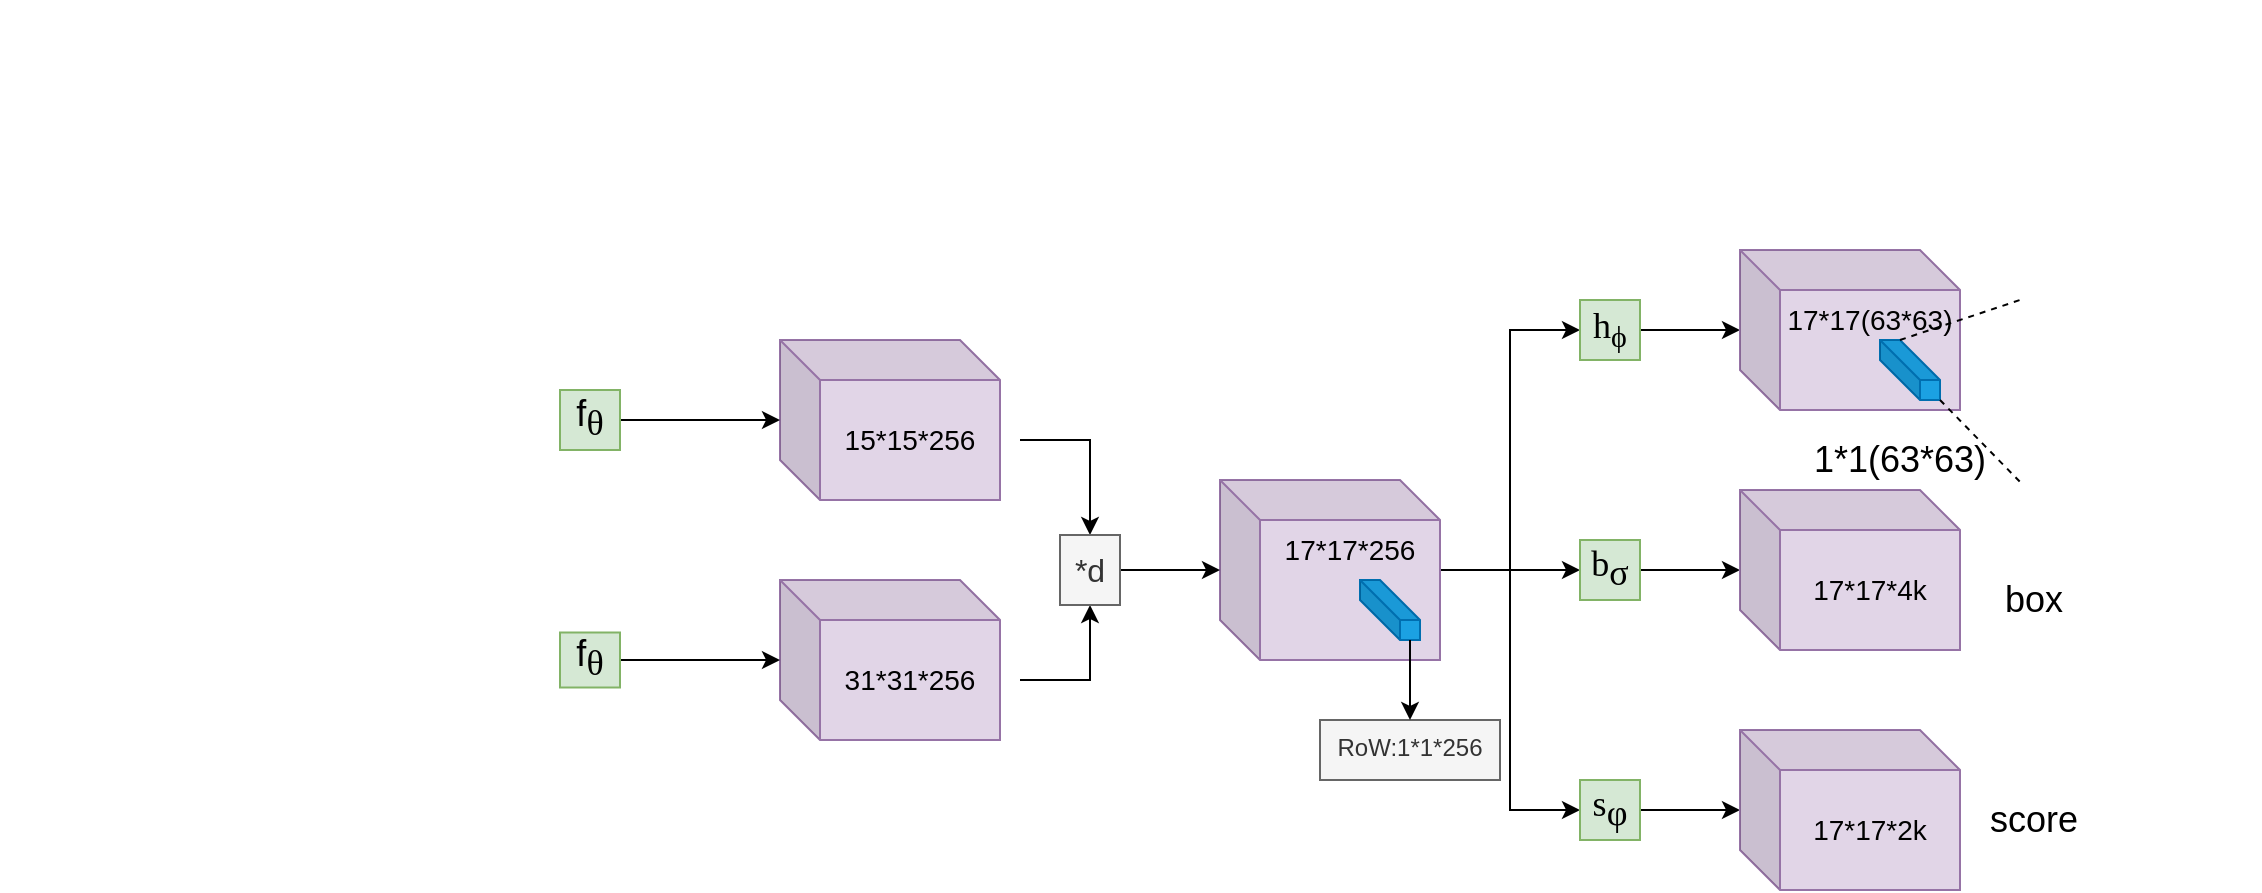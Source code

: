 <mxfile version="14.9.5" type="github">
  <diagram id="ykn3pRT4Al43Ke0HlfmU" name="Page-1">
    <mxGraphModel dx="1422" dy="762" grid="1" gridSize="10" guides="1" tooltips="1" connect="1" arrows="1" fold="1" page="1" pageScale="1" pageWidth="827" pageHeight="1169" math="0" shadow="0">
      <root>
        <mxCell id="0" />
        <mxCell id="1" parent="0" />
        <mxCell id="0ZsHzPWVQzTtnvAwvFvp-14" style="edgeStyle=orthogonalEdgeStyle;rounded=0;orthogonalLoop=1;jettySize=auto;html=1;exitX=0;exitY=0;exitDx=120;exitDy=50;exitPerimeter=0;entryX=0.5;entryY=0;entryDx=0;entryDy=0;" edge="1" parent="1" source="0ZsHzPWVQzTtnvAwvFvp-7" target="0ZsHzPWVQzTtnvAwvFvp-12">
          <mxGeometry relative="1" as="geometry" />
        </mxCell>
        <mxCell id="0ZsHzPWVQzTtnvAwvFvp-7" value="15*15*256" style="shape=cube;whiteSpace=wrap;html=1;boundedLbl=1;backgroundOutline=1;darkOpacity=0.05;darkOpacity2=0.1;direction=east;fillColor=#e1d5e7;strokeColor=#9673a6;fontSize=14;" vertex="1" parent="1">
          <mxGeometry x="390" y="170" width="110" height="80" as="geometry" />
        </mxCell>
        <mxCell id="0ZsHzPWVQzTtnvAwvFvp-15" style="edgeStyle=orthogonalEdgeStyle;rounded=0;orthogonalLoop=1;jettySize=auto;html=1;exitX=0;exitY=0;exitDx=120;exitDy=50;exitPerimeter=0;entryX=0.5;entryY=1;entryDx=0;entryDy=0;" edge="1" parent="1" source="0ZsHzPWVQzTtnvAwvFvp-8" target="0ZsHzPWVQzTtnvAwvFvp-12">
          <mxGeometry relative="1" as="geometry" />
        </mxCell>
        <mxCell id="0ZsHzPWVQzTtnvAwvFvp-8" value="31*31*256" style="shape=cube;whiteSpace=wrap;html=1;boundedLbl=1;backgroundOutline=1;darkOpacity=0.05;darkOpacity2=0.1;direction=east;fillColor=#e1d5e7;strokeColor=#9673a6;fontSize=14;" vertex="1" parent="1">
          <mxGeometry x="390" y="290" width="110" height="80" as="geometry" />
        </mxCell>
        <mxCell id="0ZsHzPWVQzTtnvAwvFvp-34" style="edgeStyle=orthogonalEdgeStyle;rounded=0;orthogonalLoop=1;jettySize=auto;html=1;entryX=0;entryY=0.5;entryDx=0;entryDy=0;fontSize=16;" edge="1" parent="1" source="0ZsHzPWVQzTtnvAwvFvp-9" target="0ZsHzPWVQzTtnvAwvFvp-27">
          <mxGeometry relative="1" as="geometry" />
        </mxCell>
        <mxCell id="0ZsHzPWVQzTtnvAwvFvp-37" style="edgeStyle=orthogonalEdgeStyle;rounded=0;orthogonalLoop=1;jettySize=auto;html=1;entryX=0;entryY=0.5;entryDx=0;entryDy=0;fontSize=16;" edge="1" parent="1" source="0ZsHzPWVQzTtnvAwvFvp-9" target="0ZsHzPWVQzTtnvAwvFvp-26">
          <mxGeometry relative="1" as="geometry" />
        </mxCell>
        <mxCell id="0ZsHzPWVQzTtnvAwvFvp-39" style="edgeStyle=orthogonalEdgeStyle;rounded=0;orthogonalLoop=1;jettySize=auto;html=1;entryX=0;entryY=0.5;entryDx=0;entryDy=0;fontSize=16;" edge="1" parent="1" source="0ZsHzPWVQzTtnvAwvFvp-9" target="0ZsHzPWVQzTtnvAwvFvp-28">
          <mxGeometry relative="1" as="geometry" />
        </mxCell>
        <mxCell id="0ZsHzPWVQzTtnvAwvFvp-9" value="&lt;font style=&quot;font-size: 14px&quot;&gt;17*17*256&lt;/font&gt;" style="shape=cube;whiteSpace=wrap;html=1;boundedLbl=1;backgroundOutline=1;darkOpacity=0.05;darkOpacity2=0.1;direction=east;align=center;verticalAlign=top;fillColor=#e1d5e7;strokeColor=#9673a6;" vertex="1" parent="1">
          <mxGeometry x="610" y="240" width="110" height="90" as="geometry" />
        </mxCell>
        <mxCell id="0ZsHzPWVQzTtnvAwvFvp-10" value="" style="shape=cube;whiteSpace=wrap;html=1;boundedLbl=1;backgroundOutline=1;darkOpacity=0.05;darkOpacity2=0.1;verticalAlign=top;fillColor=#1ba1e2;strokeColor=#006EAF;fontColor=#ffffff;" vertex="1" parent="1">
          <mxGeometry x="680" y="290" width="30" height="30" as="geometry" />
        </mxCell>
        <mxCell id="0ZsHzPWVQzTtnvAwvFvp-16" style="edgeStyle=orthogonalEdgeStyle;rounded=0;orthogonalLoop=1;jettySize=auto;html=1;exitX=1;exitY=0.5;exitDx=0;exitDy=0;" edge="1" parent="1" source="0ZsHzPWVQzTtnvAwvFvp-12" target="0ZsHzPWVQzTtnvAwvFvp-9">
          <mxGeometry relative="1" as="geometry" />
        </mxCell>
        <mxCell id="0ZsHzPWVQzTtnvAwvFvp-12" value="*d" style="rounded=0;whiteSpace=wrap;html=1;fontSize=16;fillColor=#f5f5f5;strokeColor=#666666;fontColor=#333333;" vertex="1" parent="1">
          <mxGeometry x="530" y="267.5" width="30" height="35" as="geometry" />
        </mxCell>
        <mxCell id="0ZsHzPWVQzTtnvAwvFvp-17" value="RoW:1*1*256" style="rounded=0;whiteSpace=wrap;html=1;verticalAlign=top;fillColor=#f5f5f5;strokeColor=#666666;fontColor=#333333;" vertex="1" parent="1">
          <mxGeometry x="660" y="360" width="90" height="30" as="geometry" />
        </mxCell>
        <mxCell id="0ZsHzPWVQzTtnvAwvFvp-18" value="" style="endArrow=classic;html=1;entryX=0.5;entryY=0;entryDx=0;entryDy=0;exitX=0;exitY=0;exitDx=25;exitDy=30;exitPerimeter=0;" edge="1" parent="1" source="0ZsHzPWVQzTtnvAwvFvp-10" target="0ZsHzPWVQzTtnvAwvFvp-17">
          <mxGeometry width="50" height="50" relative="1" as="geometry">
            <mxPoint x="685" y="320" as="sourcePoint" />
            <mxPoint x="735" y="270" as="targetPoint" />
          </mxGeometry>
        </mxCell>
        <mxCell id="0ZsHzPWVQzTtnvAwvFvp-33" style="edgeStyle=orthogonalEdgeStyle;rounded=0;orthogonalLoop=1;jettySize=auto;html=1;exitX=1;exitY=0.5;exitDx=0;exitDy=0;fontSize=16;" edge="1" parent="1" source="0ZsHzPWVQzTtnvAwvFvp-19" target="0ZsHzPWVQzTtnvAwvFvp-7">
          <mxGeometry relative="1" as="geometry" />
        </mxCell>
        <mxCell id="0ZsHzPWVQzTtnvAwvFvp-19" value="&lt;p class=&quot;MsoNormal&quot; style=&quot;font-size: 18px;&quot;&gt;&lt;span lang=&quot;EN-US&quot; style=&quot;font-size: 18px;&quot;&gt;f&lt;/span&gt;&lt;sub style=&quot;font-size: 18px;&quot;&gt;&lt;span lang=&quot;EN-US&quot; style=&quot;font-family: &amp;quot;times new roman&amp;quot;, serif; font-size: 18px;&quot;&gt;θ&lt;/span&gt;&lt;/sub&gt;&lt;span lang=&quot;EN-US&quot; style=&quot;font-size: 18px;&quot;&gt;&lt;/span&gt;&lt;/p&gt;" style="rounded=0;whiteSpace=wrap;html=1;fontSize=18;verticalAlign=middle;fillColor=#d5e8d4;strokeColor=#82b366;" vertex="1" parent="1">
          <mxGeometry x="280" y="195" width="30" height="30" as="geometry" />
        </mxCell>
        <mxCell id="0ZsHzPWVQzTtnvAwvFvp-36" style="edgeStyle=orthogonalEdgeStyle;rounded=0;orthogonalLoop=1;jettySize=auto;html=1;exitX=1;exitY=0.5;exitDx=0;exitDy=0;fontSize=16;" edge="1" parent="1" source="0ZsHzPWVQzTtnvAwvFvp-25" target="0ZsHzPWVQzTtnvAwvFvp-8">
          <mxGeometry relative="1" as="geometry" />
        </mxCell>
        <mxCell id="0ZsHzPWVQzTtnvAwvFvp-25" value="&lt;p class=&quot;MsoNormal&quot; style=&quot;font-size: 18px;&quot;&gt;&lt;span lang=&quot;EN-US&quot; style=&quot;font-size: 18px;&quot;&gt;f&lt;/span&gt;&lt;sub style=&quot;font-size: 18px;&quot;&gt;&lt;span lang=&quot;EN-US&quot; style=&quot;font-family: &amp;quot;times new roman&amp;quot;, serif; font-size: 18px;&quot;&gt;θ&lt;/span&gt;&lt;/sub&gt;&lt;span lang=&quot;EN-US&quot; style=&quot;font-size: 18px;&quot;&gt;&lt;/span&gt;&lt;/p&gt;" style="rounded=0;whiteSpace=wrap;html=1;fontSize=18;verticalAlign=middle;fillColor=#d5e8d4;strokeColor=#82b366;" vertex="1" parent="1">
          <mxGeometry x="280" y="316.25" width="30" height="27.5" as="geometry" />
        </mxCell>
        <mxCell id="0ZsHzPWVQzTtnvAwvFvp-48" style="edgeStyle=orthogonalEdgeStyle;rounded=0;orthogonalLoop=1;jettySize=auto;html=1;fontSize=18;" edge="1" parent="1" source="0ZsHzPWVQzTtnvAwvFvp-26" target="0ZsHzPWVQzTtnvAwvFvp-40">
          <mxGeometry relative="1" as="geometry" />
        </mxCell>
        <mxCell id="0ZsHzPWVQzTtnvAwvFvp-26" value="&lt;p class=&quot;MsoNormal&quot;&gt;&lt;span lang=&quot;EN-US&quot; style=&quot;font-family: &amp;#34;times new roman&amp;#34; , serif&quot;&gt;h&lt;sub&gt;ϕ&lt;/sub&gt;&lt;/span&gt;&lt;span lang=&quot;EN-US&quot;&gt;&lt;/span&gt;&lt;/p&gt;" style="rounded=0;whiteSpace=wrap;html=1;fontSize=18;verticalAlign=middle;fillColor=#d5e8d4;strokeColor=#82b366;" vertex="1" parent="1">
          <mxGeometry x="790" y="150" width="30" height="30" as="geometry" />
        </mxCell>
        <mxCell id="0ZsHzPWVQzTtnvAwvFvp-46" style="edgeStyle=orthogonalEdgeStyle;rounded=0;orthogonalLoop=1;jettySize=auto;html=1;entryX=0;entryY=0.5;entryDx=0;entryDy=0;entryPerimeter=0;fontSize=18;" edge="1" parent="1" source="0ZsHzPWVQzTtnvAwvFvp-27" target="0ZsHzPWVQzTtnvAwvFvp-41">
          <mxGeometry relative="1" as="geometry" />
        </mxCell>
        <mxCell id="0ZsHzPWVQzTtnvAwvFvp-27" value="&lt;span lang=&quot;EN-US&quot; style=&quot;font-size: 18px; font-family: &amp;quot;times new roman&amp;quot;, serif;&quot;&gt;b&lt;sub style=&quot;font-size: 18px;&quot;&gt;σ&lt;/sub&gt;&lt;/span&gt;" style="rounded=0;whiteSpace=wrap;html=1;fontSize=18;verticalAlign=middle;fillColor=#d5e8d4;strokeColor=#82b366;" vertex="1" parent="1">
          <mxGeometry x="790" y="270" width="30" height="30" as="geometry" />
        </mxCell>
        <mxCell id="0ZsHzPWVQzTtnvAwvFvp-47" style="edgeStyle=orthogonalEdgeStyle;rounded=0;orthogonalLoop=1;jettySize=auto;html=1;fontSize=18;" edge="1" parent="1" source="0ZsHzPWVQzTtnvAwvFvp-28" target="0ZsHzPWVQzTtnvAwvFvp-42">
          <mxGeometry relative="1" as="geometry" />
        </mxCell>
        <mxCell id="0ZsHzPWVQzTtnvAwvFvp-28" value="&lt;span lang=&quot;EN-US&quot; style=&quot;font-size: 18px; font-family: &amp;quot;times new roman&amp;quot;, serif;&quot;&gt;s&lt;sub style=&quot;font-size: 18px;&quot;&gt;φ&lt;/sub&gt;&lt;/span&gt;" style="rounded=0;whiteSpace=wrap;html=1;fontSize=18;verticalAlign=middle;fillColor=#d5e8d4;strokeColor=#82b366;" vertex="1" parent="1">
          <mxGeometry x="790" y="390" width="30" height="30" as="geometry" />
        </mxCell>
        <mxCell id="0ZsHzPWVQzTtnvAwvFvp-40" value="17*17(63*63)" style="shape=cube;whiteSpace=wrap;html=1;boundedLbl=1;backgroundOutline=1;darkOpacity=0.05;darkOpacity2=0.1;direction=east;fillColor=#e1d5e7;strokeColor=#9673a6;fontSize=14;verticalAlign=top;" vertex="1" parent="1">
          <mxGeometry x="870" y="125" width="110" height="80" as="geometry" />
        </mxCell>
        <mxCell id="0ZsHzPWVQzTtnvAwvFvp-41" value="17*17*4k" style="shape=cube;whiteSpace=wrap;html=1;boundedLbl=1;backgroundOutline=1;darkOpacity=0.05;darkOpacity2=0.1;direction=east;fillColor=#e1d5e7;strokeColor=#9673a6;fontSize=14;" vertex="1" parent="1">
          <mxGeometry x="870" y="245" width="110" height="80" as="geometry" />
        </mxCell>
        <mxCell id="0ZsHzPWVQzTtnvAwvFvp-42" value="17*17*2k" style="shape=cube;whiteSpace=wrap;html=1;boundedLbl=1;backgroundOutline=1;darkOpacity=0.05;darkOpacity2=0.1;direction=east;fillColor=#e1d5e7;strokeColor=#9673a6;fontSize=14;" vertex="1" parent="1">
          <mxGeometry x="870" y="365" width="110" height="80" as="geometry" />
        </mxCell>
        <mxCell id="0ZsHzPWVQzTtnvAwvFvp-43" value="box" style="text;html=1;strokeColor=none;fillColor=none;align=center;verticalAlign=middle;whiteSpace=wrap;rounded=0;fontSize=18;" vertex="1" parent="1">
          <mxGeometry x="997" y="290" width="40" height="20" as="geometry" />
        </mxCell>
        <mxCell id="0ZsHzPWVQzTtnvAwvFvp-44" value="score" style="text;html=1;strokeColor=none;fillColor=none;align=center;verticalAlign=middle;whiteSpace=wrap;rounded=0;fontSize=18;" vertex="1" parent="1">
          <mxGeometry x="997" y="400" width="40" height="20" as="geometry" />
        </mxCell>
        <mxCell id="0ZsHzPWVQzTtnvAwvFvp-49" value="" style="shape=cube;whiteSpace=wrap;html=1;boundedLbl=1;backgroundOutline=1;darkOpacity=0.05;darkOpacity2=0.1;verticalAlign=top;fillColor=#1ba1e2;strokeColor=#006EAF;fontSize=13;fontColor=#ffffff;" vertex="1" parent="1">
          <mxGeometry x="940" y="170" width="30" height="30" as="geometry" />
        </mxCell>
        <mxCell id="0ZsHzPWVQzTtnvAwvFvp-50" value="" style="endArrow=none;dashed=1;html=1;fontSize=18;entryX=0;entryY=0;entryDx=0;entryDy=0;" edge="1" parent="1" target="0ZsHzPWVQzTtnvAwvFvp-57">
          <mxGeometry width="50" height="50" relative="1" as="geometry">
            <mxPoint x="950" y="170" as="sourcePoint" />
            <mxPoint x="1010" y="160" as="targetPoint" />
          </mxGeometry>
        </mxCell>
        <mxCell id="0ZsHzPWVQzTtnvAwvFvp-51" value="" style="endArrow=none;dashed=1;html=1;fontSize=18;entryX=0;entryY=1;entryDx=0;entryDy=0;" edge="1" parent="1" target="0ZsHzPWVQzTtnvAwvFvp-57">
          <mxGeometry width="50" height="50" relative="1" as="geometry">
            <mxPoint x="970" y="200" as="sourcePoint" />
            <mxPoint x="1010" y="230" as="targetPoint" />
          </mxGeometry>
        </mxCell>
        <mxCell id="0ZsHzPWVQzTtnvAwvFvp-52" value="1*1(63*63)" style="text;html=1;strokeColor=none;fillColor=none;align=center;verticalAlign=middle;whiteSpace=wrap;rounded=0;fontSize=18;" vertex="1" parent="1">
          <mxGeometry x="930" y="220" width="40" height="20" as="geometry" />
        </mxCell>
        <mxCell id="0ZsHzPWVQzTtnvAwvFvp-53" value="" style="shape=image;imageAspect=0;aspect=fixed;verticalLabelPosition=bottom;verticalAlign=top;fontSize=13;image=https://raw.githubusercontent.com/Purerli/STPLC/main/20210805/image.6o2sj1ejkpc0.png;" vertex="1" parent="1">
          <mxGeometry x="NaN" y="NaN" width="70" height="NaN" as="geometry" />
        </mxCell>
        <mxCell id="0ZsHzPWVQzTtnvAwvFvp-54" value="" style="shape=image;imageAspect=0;aspect=fixed;verticalLabelPosition=bottom;verticalAlign=top;fontSize=13;image=https://cdn.jsdelivr.net/gh/Purerli/STPLC@main/20210805/image.21zrgighjq3k.png;" vertex="1" parent="1">
          <mxGeometry x="30" y="270" width="210" height="135.29" as="geometry" />
        </mxCell>
        <mxCell id="0ZsHzPWVQzTtnvAwvFvp-55" value="" style="shape=image;imageAspect=0;aspect=fixed;verticalLabelPosition=bottom;verticalAlign=top;fontSize=13;image=https://cdn.jsdelivr.net/gh/Purerli/STPLC@main/20210805/image.6o2sj1ejkpc0.png;" vertex="1" parent="1">
          <mxGeometry x="70" y="127.16" width="150" height="115.67" as="geometry" />
        </mxCell>
        <mxCell id="0ZsHzPWVQzTtnvAwvFvp-57" value="" style="shape=image;verticalLabelPosition=bottom;labelBackgroundColor=#ffffff;verticalAlign=top;aspect=fixed;imageAspect=0;image=https://cdn.jsdelivr.net/gh/Purerli/STPLC@main/20210805/image.1dhmgcmzcqo0.png;" vertex="1" parent="1">
          <mxGeometry x="1010" y="150" width="120" height="90.93" as="geometry" />
        </mxCell>
      </root>
    </mxGraphModel>
  </diagram>
</mxfile>
